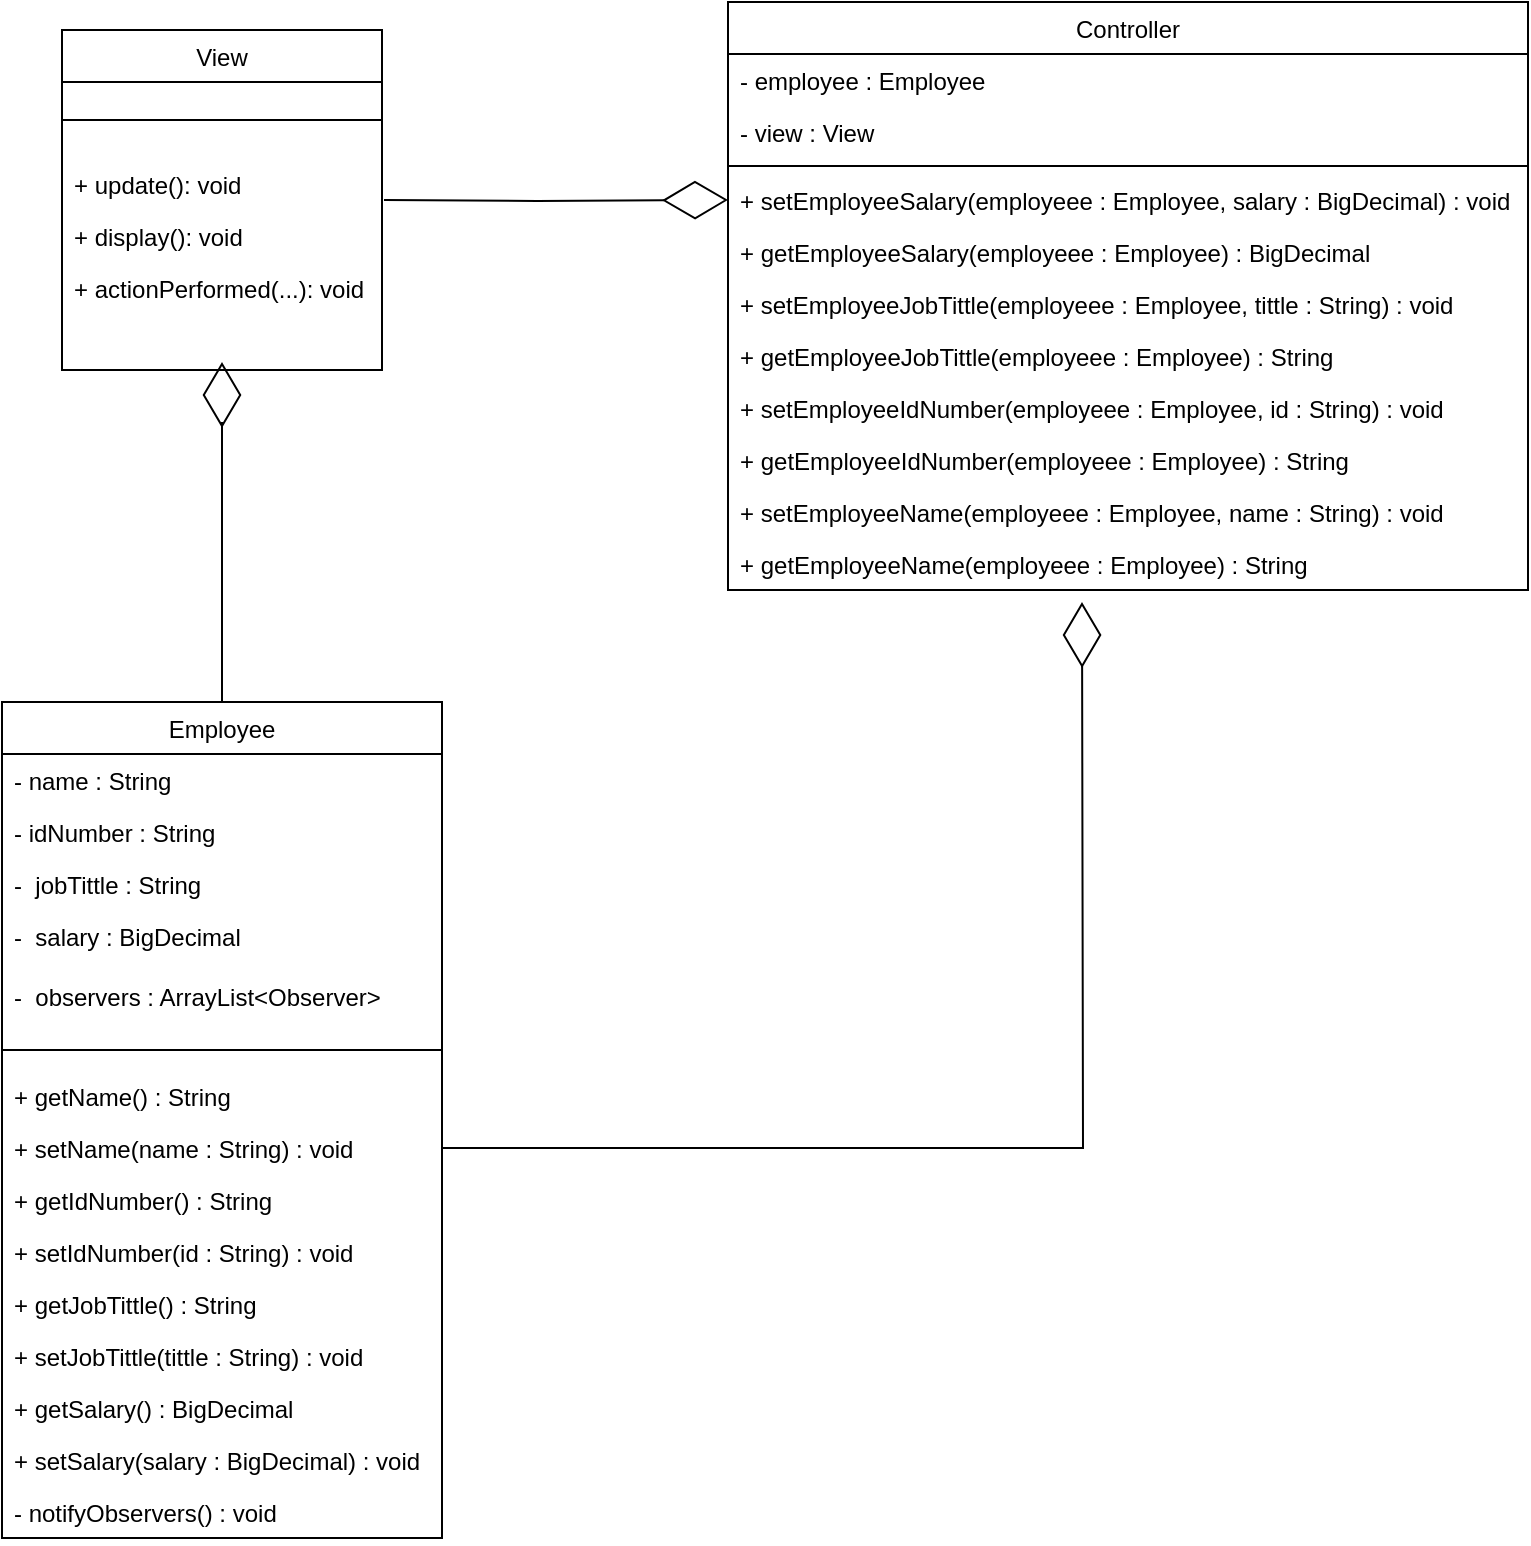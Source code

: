 <mxfile version="20.8.0" type="device"><diagram id="C5RBs43oDa-KdzZeNtuy" name="Page-1"><mxGraphModel dx="1100" dy="565" grid="1" gridSize="10" guides="1" tooltips="1" connect="1" arrows="1" fold="1" page="1" pageScale="1" pageWidth="827" pageHeight="1169" math="0" shadow="0"><root><mxCell id="WIyWlLk6GJQsqaUBKTNV-0"/><mxCell id="WIyWlLk6GJQsqaUBKTNV-1" parent="WIyWlLk6GJQsqaUBKTNV-0"/><mxCell id="CaFwiGIz92H0-h_oQTYi-38" style="edgeStyle=orthogonalEdgeStyle;rounded=0;orthogonalLoop=1;jettySize=auto;html=1;startArrow=none;startFill=0;endArrow=diamondThin;endFill=0;endSize=30;startSize=30;entryX=0;entryY=0.5;entryDx=0;entryDy=0;" edge="1" parent="WIyWlLk6GJQsqaUBKTNV-1" target="CaFwiGIz92H0-h_oQTYi-138"><mxGeometry relative="1" as="geometry"><mxPoint x="198" y="189" as="sourcePoint"/><mxPoint x="350" y="189" as="targetPoint"/></mxGeometry></mxCell><mxCell id="zkfFHV4jXpPFQw0GAbJ--0" value="View" style="swimlane;fontStyle=0;align=center;verticalAlign=top;childLayout=stackLayout;horizontal=1;startSize=26;horizontalStack=0;resizeParent=1;resizeLast=0;collapsible=1;marginBottom=0;rounded=0;shadow=0;strokeWidth=1;" parent="WIyWlLk6GJQsqaUBKTNV-1" vertex="1"><mxGeometry x="37" y="104" width="160" height="170" as="geometry"><mxRectangle x="230" y="140" width="160" height="26" as="alternateBounds"/></mxGeometry></mxCell><mxCell id="zkfFHV4jXpPFQw0GAbJ--4" value="" style="line;html=1;strokeWidth=1;align=left;verticalAlign=middle;spacingTop=-1;spacingLeft=3;spacingRight=3;rotatable=0;labelPosition=right;points=[];portConstraint=eastwest;" parent="zkfFHV4jXpPFQw0GAbJ--0" vertex="1"><mxGeometry y="26" width="160" height="38" as="geometry"/></mxCell><mxCell id="CaFwiGIz92H0-h_oQTYi-26" value="+ update(): void" style="text;align=left;verticalAlign=top;spacingLeft=4;spacingRight=4;overflow=hidden;rotatable=0;points=[[0,0.5],[1,0.5]];portConstraint=eastwest;" vertex="1" parent="zkfFHV4jXpPFQw0GAbJ--0"><mxGeometry y="64" width="160" height="26" as="geometry"/></mxCell><mxCell id="CaFwiGIz92H0-h_oQTYi-25" value="+ display(): void" style="text;align=left;verticalAlign=top;spacingLeft=4;spacingRight=4;overflow=hidden;rotatable=0;points=[[0,0.5],[1,0.5]];portConstraint=eastwest;" vertex="1" parent="zkfFHV4jXpPFQw0GAbJ--0"><mxGeometry y="90" width="160" height="26" as="geometry"/></mxCell><mxCell id="CaFwiGIz92H0-h_oQTYi-27" value="+ actionPerformed(...): void" style="text;align=left;verticalAlign=top;spacingLeft=4;spacingRight=4;overflow=hidden;rotatable=0;points=[[0,0.5],[1,0.5]];portConstraint=eastwest;" vertex="1" parent="zkfFHV4jXpPFQw0GAbJ--0"><mxGeometry y="116" width="160" height="26" as="geometry"/></mxCell><mxCell id="CaFwiGIz92H0-h_oQTYi-119" style="edgeStyle=orthogonalEdgeStyle;rounded=0;orthogonalLoop=1;jettySize=auto;html=1;startArrow=none;startFill=0;endArrow=diamondThin;endFill=0;startSize=30;endSize=30;" edge="1" parent="WIyWlLk6GJQsqaUBKTNV-1" source="zkfFHV4jXpPFQw0GAbJ--13"><mxGeometry relative="1" as="geometry"><mxPoint x="117" y="270" as="targetPoint"/><Array as="points"><mxPoint x="117" y="300"/><mxPoint x="117" y="300"/></Array></mxGeometry></mxCell><mxCell id="zkfFHV4jXpPFQw0GAbJ--13" value="Employee" style="swimlane;fontStyle=0;align=center;verticalAlign=top;childLayout=stackLayout;horizontal=1;startSize=26;horizontalStack=0;resizeParent=1;resizeLast=0;collapsible=1;marginBottom=0;rounded=0;shadow=0;strokeWidth=1;" parent="WIyWlLk6GJQsqaUBKTNV-1" vertex="1"><mxGeometry x="7" y="440" width="220" height="418" as="geometry"><mxRectangle x="340" y="380" width="170" height="26" as="alternateBounds"/></mxGeometry></mxCell><mxCell id="zkfFHV4jXpPFQw0GAbJ--14" value="- name : String" style="text;align=left;verticalAlign=top;spacingLeft=4;spacingRight=4;overflow=hidden;rotatable=0;points=[[0,0.5],[1,0.5]];portConstraint=eastwest;" parent="zkfFHV4jXpPFQw0GAbJ--13" vertex="1"><mxGeometry y="26" width="220" height="26" as="geometry"/></mxCell><mxCell id="CaFwiGIz92H0-h_oQTYi-2" value="- idNumber : String" style="text;align=left;verticalAlign=top;spacingLeft=4;spacingRight=4;overflow=hidden;rotatable=0;points=[[0,0.5],[1,0.5]];portConstraint=eastwest;" vertex="1" parent="zkfFHV4jXpPFQw0GAbJ--13"><mxGeometry y="52" width="220" height="26" as="geometry"/></mxCell><mxCell id="CaFwiGIz92H0-h_oQTYi-3" value="-  jobTittle : String" style="text;align=left;verticalAlign=top;spacingLeft=4;spacingRight=4;overflow=hidden;rotatable=0;points=[[0,0.5],[1,0.5]];portConstraint=eastwest;" vertex="1" parent="zkfFHV4jXpPFQw0GAbJ--13"><mxGeometry y="78" width="220" height="26" as="geometry"/></mxCell><mxCell id="CaFwiGIz92H0-h_oQTYi-4" value="-  salary : BigDecimal" style="text;align=left;verticalAlign=top;spacingLeft=4;spacingRight=4;overflow=hidden;rotatable=0;points=[[0,0.5],[1,0.5]];portConstraint=eastwest;" vertex="1" parent="zkfFHV4jXpPFQw0GAbJ--13"><mxGeometry y="104" width="220" height="30" as="geometry"/></mxCell><mxCell id="CaFwiGIz92H0-h_oQTYi-120" value="-  observers : ArrayList&lt;Observer&gt;" style="text;align=left;verticalAlign=top;spacingLeft=4;spacingRight=4;overflow=hidden;rotatable=0;points=[[0,0.5],[1,0.5]];portConstraint=eastwest;" vertex="1" parent="zkfFHV4jXpPFQw0GAbJ--13"><mxGeometry y="134" width="220" height="30" as="geometry"/></mxCell><mxCell id="zkfFHV4jXpPFQw0GAbJ--15" value="" style="line;html=1;strokeWidth=1;align=left;verticalAlign=middle;spacingTop=-1;spacingLeft=3;spacingRight=3;rotatable=0;labelPosition=right;points=[];portConstraint=eastwest;fillStyle=auto;gradientColor=default;" parent="zkfFHV4jXpPFQw0GAbJ--13" vertex="1"><mxGeometry y="164" width="220" height="20" as="geometry"/></mxCell><mxCell id="CaFwiGIz92H0-h_oQTYi-15" value="+ getName() : String" style="text;align=left;verticalAlign=top;spacingLeft=4;spacingRight=4;overflow=hidden;rotatable=0;points=[[0,0.5],[1,0.5]];portConstraint=eastwest;fontStyle=0" vertex="1" parent="zkfFHV4jXpPFQw0GAbJ--13"><mxGeometry y="184" width="220" height="26" as="geometry"/></mxCell><mxCell id="CaFwiGIz92H0-h_oQTYi-16" value="+ setName(name : String) : void" style="text;align=left;verticalAlign=top;spacingLeft=4;spacingRight=4;overflow=hidden;rotatable=0;points=[[0,0.5],[1,0.5]];portConstraint=eastwest;fontStyle=0" vertex="1" parent="zkfFHV4jXpPFQw0GAbJ--13"><mxGeometry y="210" width="220" height="26" as="geometry"/></mxCell><mxCell id="CaFwiGIz92H0-h_oQTYi-17" value="+ getIdNumber() : String" style="text;align=left;verticalAlign=top;spacingLeft=4;spacingRight=4;overflow=hidden;rotatable=0;points=[[0,0.5],[1,0.5]];portConstraint=eastwest;fontStyle=0" vertex="1" parent="zkfFHV4jXpPFQw0GAbJ--13"><mxGeometry y="236" width="220" height="26" as="geometry"/></mxCell><mxCell id="CaFwiGIz92H0-h_oQTYi-18" value="+ setIdNumber(id : String) : void" style="text;align=left;verticalAlign=top;spacingLeft=4;spacingRight=4;overflow=hidden;rotatable=0;points=[[0,0.5],[1,0.5]];portConstraint=eastwest;fontStyle=0" vertex="1" parent="zkfFHV4jXpPFQw0GAbJ--13"><mxGeometry y="262" width="220" height="26" as="geometry"/></mxCell><mxCell id="CaFwiGIz92H0-h_oQTYi-20" value="+ getJobTittle() : String" style="text;align=left;verticalAlign=top;spacingLeft=4;spacingRight=4;overflow=hidden;rotatable=0;points=[[0,0.5],[1,0.5]];portConstraint=eastwest;fontStyle=0" vertex="1" parent="zkfFHV4jXpPFQw0GAbJ--13"><mxGeometry y="288" width="220" height="26" as="geometry"/></mxCell><mxCell id="CaFwiGIz92H0-h_oQTYi-21" value="+ setJobTittle(tittle : String) : void" style="text;align=left;verticalAlign=top;spacingLeft=4;spacingRight=4;overflow=hidden;rotatable=0;points=[[0,0.5],[1,0.5]];portConstraint=eastwest;fontStyle=0" vertex="1" parent="zkfFHV4jXpPFQw0GAbJ--13"><mxGeometry y="314" width="220" height="26" as="geometry"/></mxCell><mxCell id="CaFwiGIz92H0-h_oQTYi-22" value="+ getSalary() : BigDecimal" style="text;align=left;verticalAlign=top;spacingLeft=4;spacingRight=4;overflow=hidden;rotatable=0;points=[[0,0.5],[1,0.5]];portConstraint=eastwest;fontStyle=0" vertex="1" parent="zkfFHV4jXpPFQw0GAbJ--13"><mxGeometry y="340" width="220" height="26" as="geometry"/></mxCell><mxCell id="CaFwiGIz92H0-h_oQTYi-23" value="+ setSalary(salary : BigDecimal) : void" style="text;align=left;verticalAlign=top;spacingLeft=4;spacingRight=4;overflow=hidden;rotatable=0;points=[[0,0.5],[1,0.5]];portConstraint=eastwest;fontStyle=0" vertex="1" parent="zkfFHV4jXpPFQw0GAbJ--13"><mxGeometry y="366" width="220" height="26" as="geometry"/></mxCell><mxCell id="CaFwiGIz92H0-h_oQTYi-121" value="- notifyObservers() : void" style="text;align=left;verticalAlign=top;spacingLeft=4;spacingRight=4;overflow=hidden;rotatable=0;points=[[0,0.5],[1,0.5]];portConstraint=eastwest;fontStyle=0" vertex="1" parent="zkfFHV4jXpPFQw0GAbJ--13"><mxGeometry y="392" width="220" height="26" as="geometry"/></mxCell><mxCell id="zkfFHV4jXpPFQw0GAbJ--17" value="Controller" style="swimlane;fontStyle=0;align=center;verticalAlign=top;childLayout=stackLayout;horizontal=1;startSize=26;horizontalStack=0;resizeParent=1;resizeLast=0;collapsible=1;marginBottom=0;rounded=0;shadow=0;strokeWidth=1;" parent="WIyWlLk6GJQsqaUBKTNV-1" vertex="1"><mxGeometry x="370" y="90" width="400" height="294" as="geometry"><mxRectangle x="550" y="140" width="160" height="26" as="alternateBounds"/></mxGeometry></mxCell><mxCell id="zkfFHV4jXpPFQw0GAbJ--19" value="- employee : Employee" style="text;align=left;verticalAlign=top;spacingLeft=4;spacingRight=4;overflow=hidden;rotatable=0;points=[[0,0.5],[1,0.5]];portConstraint=eastwest;rounded=0;shadow=0;html=0;" parent="zkfFHV4jXpPFQw0GAbJ--17" vertex="1"><mxGeometry y="26" width="400" height="26" as="geometry"/></mxCell><mxCell id="CaFwiGIz92H0-h_oQTYi-130" value="- view : View" style="text;align=left;verticalAlign=top;spacingLeft=4;spacingRight=4;overflow=hidden;rotatable=0;points=[[0,0.5],[1,0.5]];portConstraint=eastwest;rounded=0;shadow=0;html=0;" vertex="1" parent="zkfFHV4jXpPFQw0GAbJ--17"><mxGeometry y="52" width="400" height="26" as="geometry"/></mxCell><mxCell id="zkfFHV4jXpPFQw0GAbJ--23" value="" style="line;html=1;strokeWidth=1;align=left;verticalAlign=middle;spacingTop=-1;spacingLeft=3;spacingRight=3;rotatable=0;labelPosition=right;points=[];portConstraint=eastwest;" parent="zkfFHV4jXpPFQw0GAbJ--17" vertex="1"><mxGeometry y="78" width="400" height="8" as="geometry"/></mxCell><mxCell id="CaFwiGIz92H0-h_oQTYi-138" value="+ setEmployeeSalary(employeee : Employee, salary : BigDecimal) : void" style="text;align=left;verticalAlign=top;spacingLeft=4;spacingRight=4;overflow=hidden;rotatable=0;points=[[0,0.5],[1,0.5]];portConstraint=eastwest;fontStyle=0" vertex="1" parent="zkfFHV4jXpPFQw0GAbJ--17"><mxGeometry y="86" width="400" height="26" as="geometry"/></mxCell><mxCell id="CaFwiGIz92H0-h_oQTYi-137" value="+ getEmployeeSalary(employeee : Employee) : BigDecimal" style="text;align=left;verticalAlign=top;spacingLeft=4;spacingRight=4;overflow=hidden;rotatable=0;points=[[0,0.5],[1,0.5]];portConstraint=eastwest;fontStyle=0" vertex="1" parent="zkfFHV4jXpPFQw0GAbJ--17"><mxGeometry y="112" width="400" height="26" as="geometry"/></mxCell><mxCell id="CaFwiGIz92H0-h_oQTYi-136" value="+ setEmployeeJobTittle(employeee : Employee, tittle : String) : void" style="text;align=left;verticalAlign=top;spacingLeft=4;spacingRight=4;overflow=hidden;rotatable=0;points=[[0,0.5],[1,0.5]];portConstraint=eastwest;fontStyle=0" vertex="1" parent="zkfFHV4jXpPFQw0GAbJ--17"><mxGeometry y="138" width="400" height="26" as="geometry"/></mxCell><mxCell id="CaFwiGIz92H0-h_oQTYi-135" value="+ getEmployeeJobTittle(employeee : Employee) : String" style="text;align=left;verticalAlign=top;spacingLeft=4;spacingRight=4;overflow=hidden;rotatable=0;points=[[0,0.5],[1,0.5]];portConstraint=eastwest;fontStyle=0" vertex="1" parent="zkfFHV4jXpPFQw0GAbJ--17"><mxGeometry y="164" width="400" height="26" as="geometry"/></mxCell><mxCell id="CaFwiGIz92H0-h_oQTYi-134" value="+ setEmployeeIdNumber(employeee : Employee, id : String) : void" style="text;align=left;verticalAlign=top;spacingLeft=4;spacingRight=4;overflow=hidden;rotatable=0;points=[[0,0.5],[1,0.5]];portConstraint=eastwest;fontStyle=0" vertex="1" parent="zkfFHV4jXpPFQw0GAbJ--17"><mxGeometry y="190" width="400" height="26" as="geometry"/></mxCell><mxCell id="CaFwiGIz92H0-h_oQTYi-133" value="+ getEmployeeIdNumber(employeee : Employee) : String" style="text;align=left;verticalAlign=top;spacingLeft=4;spacingRight=4;overflow=hidden;rotatable=0;points=[[0,0.5],[1,0.5]];portConstraint=eastwest;fontStyle=0" vertex="1" parent="zkfFHV4jXpPFQw0GAbJ--17"><mxGeometry y="216" width="400" height="26" as="geometry"/></mxCell><mxCell id="CaFwiGIz92H0-h_oQTYi-132" value="+ setEmployeeName(employeee : Employee, name : String) : void" style="text;align=left;verticalAlign=top;spacingLeft=4;spacingRight=4;overflow=hidden;rotatable=0;points=[[0,0.5],[1,0.5]];portConstraint=eastwest;fontStyle=0" vertex="1" parent="zkfFHV4jXpPFQw0GAbJ--17"><mxGeometry y="242" width="400" height="26" as="geometry"/></mxCell><mxCell id="CaFwiGIz92H0-h_oQTYi-131" value="+ getEmployeeName(employeee : Employee) : String" style="text;align=left;verticalAlign=top;spacingLeft=4;spacingRight=4;overflow=hidden;rotatable=0;points=[[0,0.5],[1,0.5]];portConstraint=eastwest;fontStyle=0" vertex="1" parent="zkfFHV4jXpPFQw0GAbJ--17"><mxGeometry y="268" width="400" height="26" as="geometry"/></mxCell><mxCell id="CaFwiGIz92H0-h_oQTYi-100" style="edgeStyle=orthogonalEdgeStyle;rounded=0;orthogonalLoop=1;jettySize=auto;html=1;endArrow=diamondThin;endFill=0;endSize=30;" edge="1" parent="WIyWlLk6GJQsqaUBKTNV-1" source="CaFwiGIz92H0-h_oQTYi-16"><mxGeometry relative="1" as="geometry"><mxPoint x="547" y="390" as="targetPoint"/></mxGeometry></mxCell></root></mxGraphModel></diagram></mxfile>